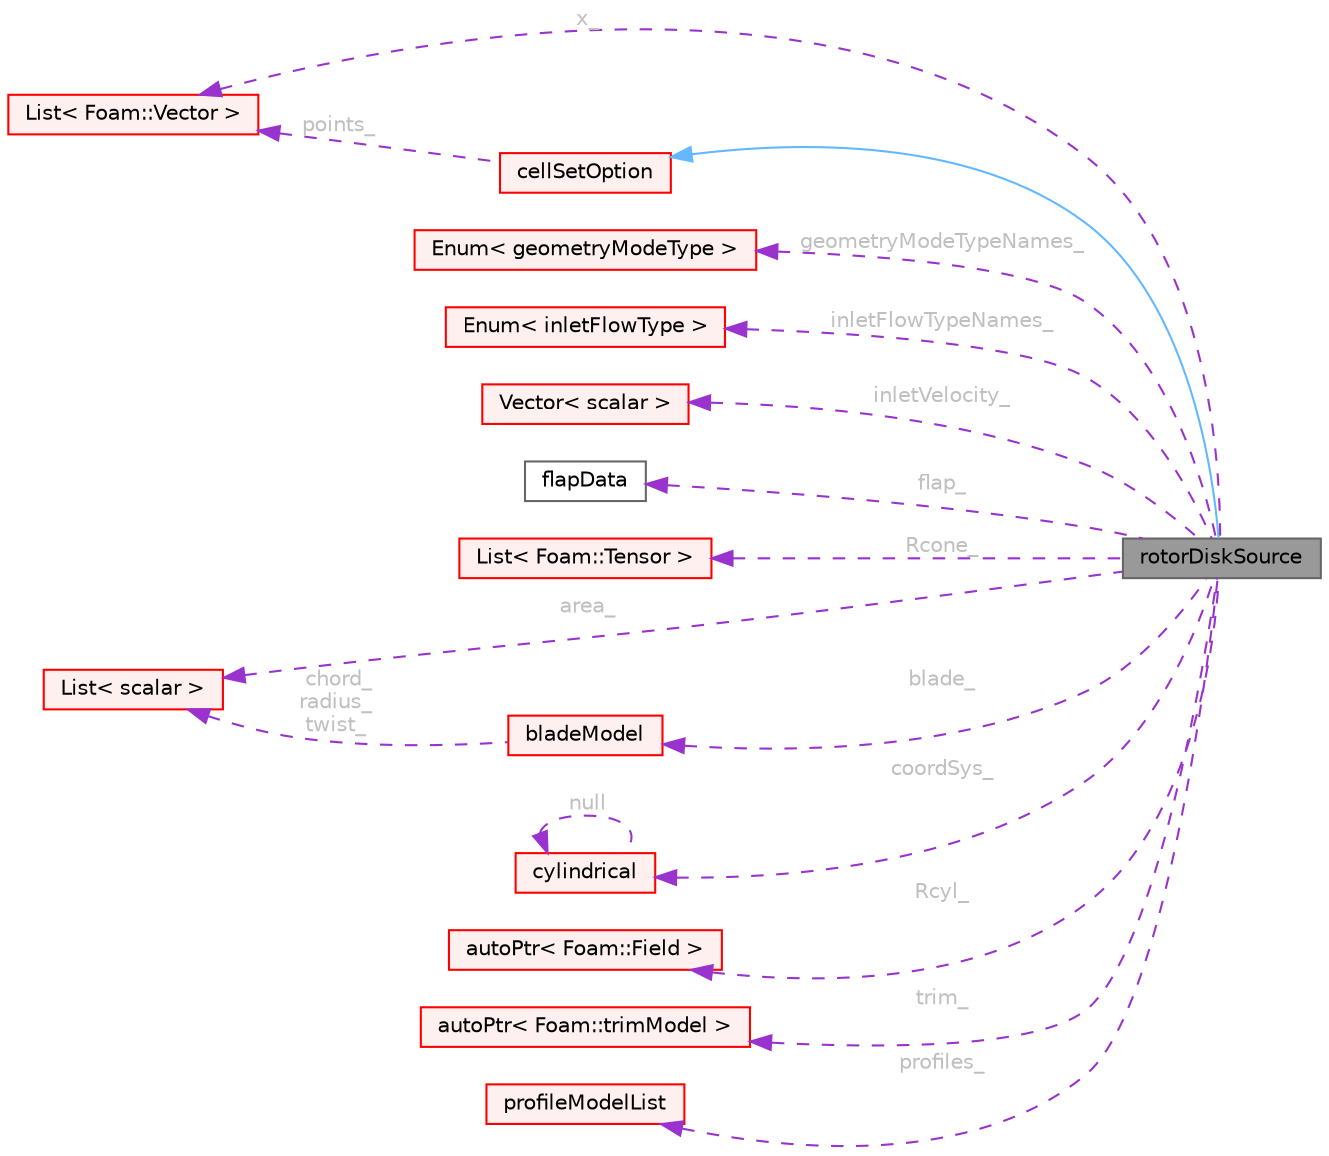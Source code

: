 digraph "rotorDiskSource"
{
 // LATEX_PDF_SIZE
  bgcolor="transparent";
  edge [fontname=Helvetica,fontsize=10,labelfontname=Helvetica,labelfontsize=10];
  node [fontname=Helvetica,fontsize=10,shape=box,height=0.2,width=0.4];
  rankdir="LR";
  Node1 [id="Node000001",label="rotorDiskSource",height=0.2,width=0.4,color="gray40", fillcolor="grey60", style="filled", fontcolor="black",tooltip="Applies cell-based momentum sources on velocity (i.e. U) within a specified cylindrical region to app..."];
  Node2 -> Node1 [id="edge1_Node000001_Node000002",dir="back",color="steelblue1",style="solid",tooltip=" "];
  Node2 [id="Node000002",label="cellSetOption",height=0.2,width=0.4,color="red", fillcolor="#FFF0F0", style="filled",URL="$classFoam_1_1fv_1_1cellSetOption.html",tooltip="Intermediate abstract class for handling cell-set options for the derived fvOptions."];
  Node64 -> Node2 [id="edge2_Node000002_Node000064",dir="back",color="darkorchid3",style="dashed",tooltip=" ",label=" points_",fontcolor="grey" ];
  Node64 [id="Node000064",label="List\< Foam::Vector \>",height=0.2,width=0.4,color="red", fillcolor="#FFF0F0", style="filled",URL="$classFoam_1_1List.html",tooltip=" "];
  Node68 -> Node1 [id="edge3_Node000001_Node000068",dir="back",color="darkorchid3",style="dashed",tooltip=" ",label=" geometryModeTypeNames_",fontcolor="grey" ];
  Node68 [id="Node000068",label="Enum\< geometryModeType \>",height=0.2,width=0.4,color="red", fillcolor="#FFF0F0", style="filled",URL="$classFoam_1_1Enum.html",tooltip=" "];
  Node69 -> Node1 [id="edge4_Node000001_Node000069",dir="back",color="darkorchid3",style="dashed",tooltip=" ",label=" inletFlowTypeNames_",fontcolor="grey" ];
  Node69 [id="Node000069",label="Enum\< inletFlowType \>",height=0.2,width=0.4,color="red", fillcolor="#FFF0F0", style="filled",URL="$classFoam_1_1Enum.html",tooltip=" "];
  Node70 -> Node1 [id="edge5_Node000001_Node000070",dir="back",color="darkorchid3",style="dashed",tooltip=" ",label=" inletVelocity_",fontcolor="grey" ];
  Node70 [id="Node000070",label="Vector\< scalar \>",height=0.2,width=0.4,color="red", fillcolor="#FFF0F0", style="filled",URL="$classFoam_1_1Vector.html",tooltip=" "];
  Node75 -> Node1 [id="edge6_Node000001_Node000075",dir="back",color="darkorchid3",style="dashed",tooltip=" ",label=" flap_",fontcolor="grey" ];
  Node75 [id="Node000075",label="flapData",height=0.2,width=0.4,color="gray40", fillcolor="white", style="filled",URL="$structFoam_1_1fv_1_1rotorDiskSource_1_1flapData.html",tooltip=" "];
  Node64 -> Node1 [id="edge7_Node000001_Node000064",dir="back",color="darkorchid3",style="dashed",tooltip=" ",label=" x_",fontcolor="grey" ];
  Node76 -> Node1 [id="edge8_Node000001_Node000076",dir="back",color="darkorchid3",style="dashed",tooltip=" ",label=" Rcone_",fontcolor="grey" ];
  Node76 [id="Node000076",label="List\< Foam::Tensor \>",height=0.2,width=0.4,color="red", fillcolor="#FFF0F0", style="filled",URL="$classFoam_1_1List.html",tooltip=" "];
  Node78 -> Node1 [id="edge9_Node000001_Node000078",dir="back",color="darkorchid3",style="dashed",tooltip=" ",label=" area_",fontcolor="grey" ];
  Node78 [id="Node000078",label="List\< scalar \>",height=0.2,width=0.4,color="red", fillcolor="#FFF0F0", style="filled",URL="$classFoam_1_1List.html",tooltip=" "];
  Node80 -> Node1 [id="edge10_Node000001_Node000080",dir="back",color="darkorchid3",style="dashed",tooltip=" ",label=" coordSys_",fontcolor="grey" ];
  Node80 [id="Node000080",label="cylindrical",height=0.2,width=0.4,color="red", fillcolor="#FFF0F0", style="filled",URL="$classFoam_1_1coordSystem_1_1cylindrical.html",tooltip="A cylindrical coordinate system (r-theta-z). The coordinate system angle theta is always in radians."];
  Node80 -> Node80 [id="edge11_Node000080_Node000080",dir="back",color="darkorchid3",style="dashed",tooltip=" ",label=" null",fontcolor="grey" ];
  Node91 -> Node1 [id="edge12_Node000001_Node000091",dir="back",color="darkorchid3",style="dashed",tooltip=" ",label=" Rcyl_",fontcolor="grey" ];
  Node91 [id="Node000091",label="autoPtr\< Foam::Field \>",height=0.2,width=0.4,color="red", fillcolor="#FFF0F0", style="filled",URL="$classFoam_1_1autoPtr.html",tooltip=" "];
  Node92 -> Node1 [id="edge13_Node000001_Node000092",dir="back",color="darkorchid3",style="dashed",tooltip=" ",label=" trim_",fontcolor="grey" ];
  Node92 [id="Node000092",label="autoPtr\< Foam::trimModel \>",height=0.2,width=0.4,color="red", fillcolor="#FFF0F0", style="filled",URL="$classFoam_1_1autoPtr.html",tooltip=" "];
  Node93 -> Node1 [id="edge14_Node000001_Node000093",dir="back",color="darkorchid3",style="dashed",tooltip=" ",label=" blade_",fontcolor="grey" ];
  Node93 [id="Node000093",label="bladeModel",height=0.2,width=0.4,color="red", fillcolor="#FFF0F0", style="filled",URL="$classFoam_1_1bladeModel.html",tooltip="Blade model class calculates:"];
  Node78 -> Node93 [id="edge15_Node000093_Node000078",dir="back",color="darkorchid3",style="dashed",tooltip=" ",label=" chord_\nradius_\ntwist_",fontcolor="grey" ];
  Node97 -> Node1 [id="edge16_Node000001_Node000097",dir="back",color="darkorchid3",style="dashed",tooltip=" ",label=" profiles_",fontcolor="grey" ];
  Node97 [id="Node000097",label="profileModelList",height=0.2,width=0.4,color="red", fillcolor="#FFF0F0", style="filled",URL="$classFoam_1_1profileModelList.html",tooltip="Base class for profile models."];
}
